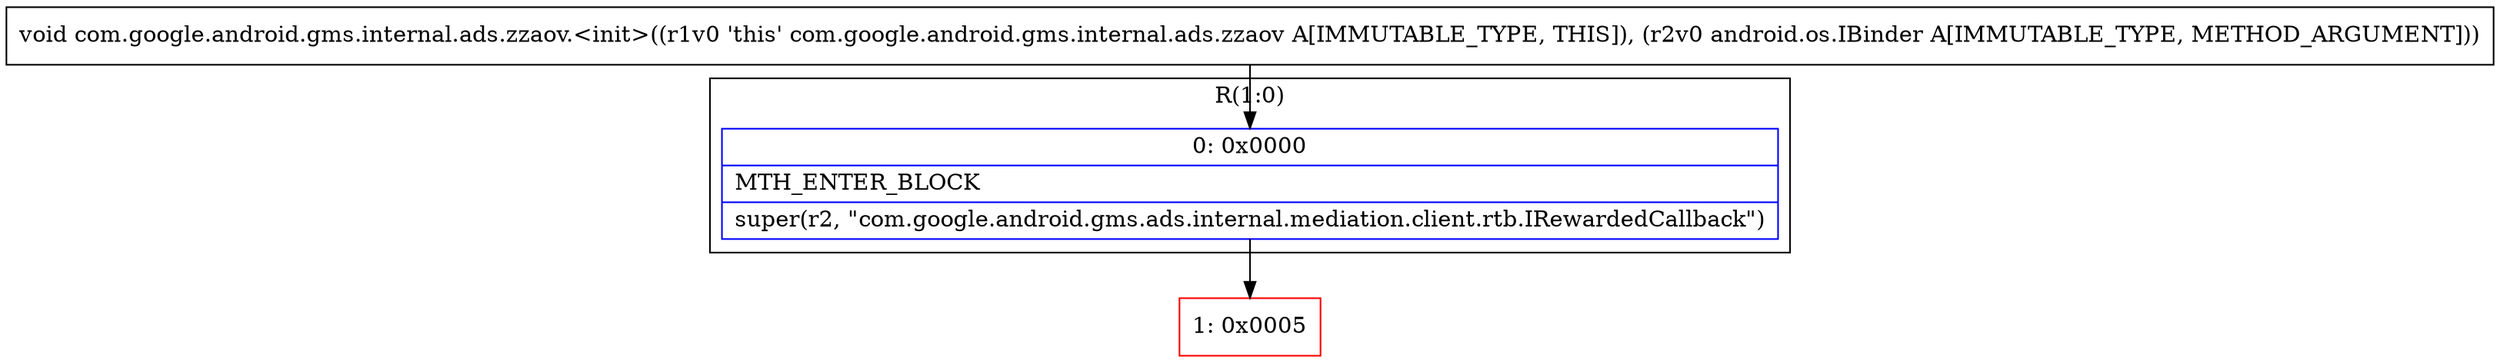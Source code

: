 digraph "CFG forcom.google.android.gms.internal.ads.zzaov.\<init\>(Landroid\/os\/IBinder;)V" {
subgraph cluster_Region_628006030 {
label = "R(1:0)";
node [shape=record,color=blue];
Node_0 [shape=record,label="{0\:\ 0x0000|MTH_ENTER_BLOCK\l|super(r2, \"com.google.android.gms.ads.internal.mediation.client.rtb.IRewardedCallback\")\l}"];
}
Node_1 [shape=record,color=red,label="{1\:\ 0x0005}"];
MethodNode[shape=record,label="{void com.google.android.gms.internal.ads.zzaov.\<init\>((r1v0 'this' com.google.android.gms.internal.ads.zzaov A[IMMUTABLE_TYPE, THIS]), (r2v0 android.os.IBinder A[IMMUTABLE_TYPE, METHOD_ARGUMENT])) }"];
MethodNode -> Node_0;
Node_0 -> Node_1;
}

